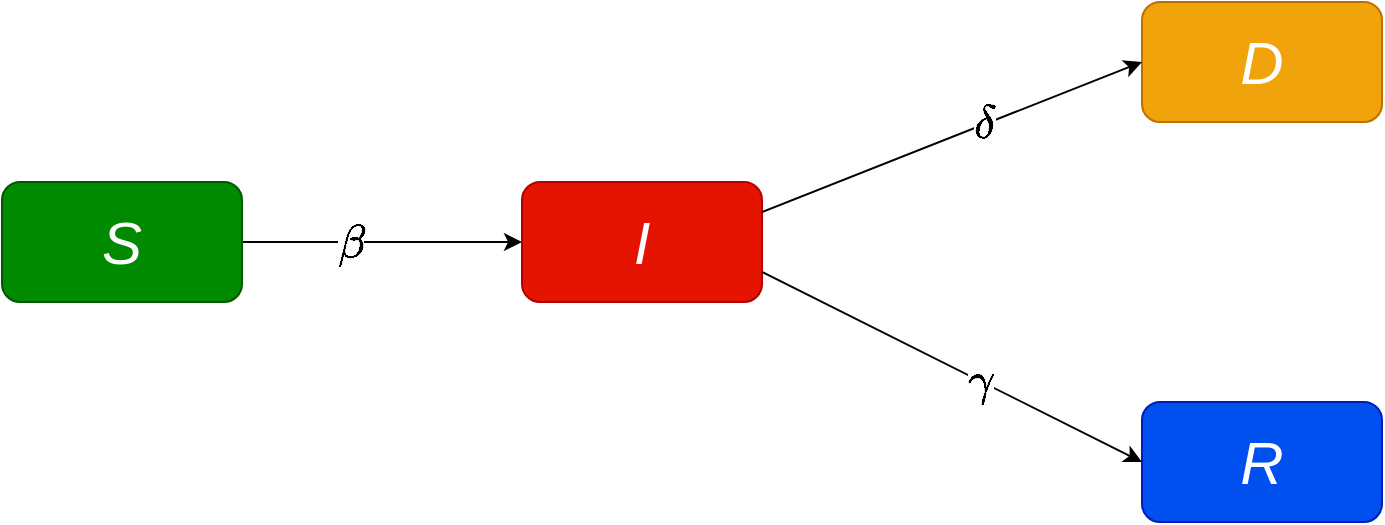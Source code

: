 <mxfile version="13.7.3" type="device" pages="2"><diagram id="KDBSqxDGm64ZlfGYAwVR" name="Page-1"><mxGraphModel dx="1072" dy="952" grid="1" gridSize="10" guides="1" tooltips="1" connect="1" arrows="1" fold="1" page="1" pageScale="1" pageWidth="1169" pageHeight="827" math="1" shadow="0"><root><mxCell id="0"/><mxCell id="1" parent="0"/><mxCell id="DhIi6ozmF_Qmco9BAAic-10" style="edgeStyle=orthogonalEdgeStyle;rounded=0;orthogonalLoop=1;jettySize=auto;html=1;exitX=1;exitY=0.5;exitDx=0;exitDy=0;entryX=0;entryY=0.5;entryDx=0;entryDy=0;" parent="1" source="DhIi6ozmF_Qmco9BAAic-4" target="DhIi6ozmF_Qmco9BAAic-5" edge="1"><mxGeometry relative="1" as="geometry"/></mxCell><mxCell id="DhIi6ozmF_Qmco9BAAic-15" value="&lt;font style=&quot;font-size: 20px&quot;&gt;$$\beta$$&lt;/font&gt;" style="edgeLabel;html=1;align=center;verticalAlign=middle;resizable=0;points=[];" parent="DhIi6ozmF_Qmco9BAAic-10" vertex="1" connectable="0"><mxGeometry x="-0.229" relative="1" as="geometry"><mxPoint as="offset"/></mxGeometry></mxCell><mxCell id="DhIi6ozmF_Qmco9BAAic-4" value="&lt;font style=&quot;font-size: 30px&quot;&gt;&lt;i&gt;S&lt;/i&gt;&lt;/font&gt;" style="rounded=1;whiteSpace=wrap;html=1;fillColor=#008a00;strokeColor=#005700;fontColor=#ffffff;" parent="1" vertex="1"><mxGeometry x="140" y="340" width="120" height="60" as="geometry"/></mxCell><mxCell id="DhIi6ozmF_Qmco9BAAic-5" value="&lt;font style=&quot;font-size: 30px&quot;&gt;&lt;i&gt;I&lt;/i&gt;&lt;/font&gt;" style="rounded=1;whiteSpace=wrap;html=1;fillColor=#e51400;strokeColor=#B20000;fontColor=#ffffff;" parent="1" vertex="1"><mxGeometry x="400" y="340" width="120" height="60" as="geometry"/></mxCell><mxCell id="DhIi6ozmF_Qmco9BAAic-6" value="&lt;font style=&quot;font-size: 30px&quot;&gt;&lt;i&gt;R&lt;/i&gt;&lt;/font&gt;" style="rounded=1;whiteSpace=wrap;html=1;fillColor=#0050ef;strokeColor=#001DBC;fontColor=#ffffff;" parent="1" vertex="1"><mxGeometry x="710" y="450" width="120" height="60" as="geometry"/></mxCell><mxCell id="DhIi6ozmF_Qmco9BAAic-7" value="&lt;font style=&quot;font-size: 30px&quot;&gt;&lt;i&gt;D&lt;/i&gt;&lt;/font&gt;" style="rounded=1;whiteSpace=wrap;html=1;fillColor=#f0a30a;strokeColor=#BD7000;fontColor=#ffffff;" parent="1" vertex="1"><mxGeometry x="710" y="250" width="120" height="60" as="geometry"/></mxCell><mxCell id="DhIi6ozmF_Qmco9BAAic-13" value="" style="endArrow=classic;html=1;exitX=1;exitY=0.75;exitDx=0;exitDy=0;entryX=0;entryY=0.5;entryDx=0;entryDy=0;" parent="1" source="DhIi6ozmF_Qmco9BAAic-5" target="DhIi6ozmF_Qmco9BAAic-6" edge="1"><mxGeometry width="50" height="50" relative="1" as="geometry"><mxPoint x="520" y="510" as="sourcePoint"/><mxPoint x="570" y="460" as="targetPoint"/></mxGeometry></mxCell><mxCell id="DhIi6ozmF_Qmco9BAAic-18" value="&lt;font style=&quot;font-size: 20px&quot;&gt;$$\gamma$$&lt;/font&gt;" style="edgeLabel;html=1;align=center;verticalAlign=middle;resizable=0;points=[];" parent="DhIi6ozmF_Qmco9BAAic-13" vertex="1" connectable="0"><mxGeometry x="0.145" relative="1" as="geometry"><mxPoint y="-1" as="offset"/></mxGeometry></mxCell><mxCell id="DhIi6ozmF_Qmco9BAAic-14" value="" style="endArrow=classic;html=1;exitX=1;exitY=0.25;exitDx=0;exitDy=0;entryX=0;entryY=0.5;entryDx=0;entryDy=0;" parent="1" source="DhIi6ozmF_Qmco9BAAic-5" target="DhIi6ozmF_Qmco9BAAic-7" edge="1"><mxGeometry width="50" height="50" relative="1" as="geometry"><mxPoint x="520" y="510" as="sourcePoint"/><mxPoint x="570" y="460" as="targetPoint"/></mxGeometry></mxCell><mxCell id="DhIi6ozmF_Qmco9BAAic-17" value="&lt;font style=&quot;font-size: 20px&quot;&gt;$$\delta$$&lt;/font&gt;" style="edgeLabel;html=1;align=center;verticalAlign=middle;resizable=0;points=[];" parent="DhIi6ozmF_Qmco9BAAic-14" vertex="1" connectable="0"><mxGeometry x="0.16" y="1" relative="1" as="geometry"><mxPoint x="1" as="offset"/></mxGeometry></mxCell></root></mxGraphModel></diagram><diagram id="myEFQ1O2r04ZaKLYyCCB" name="Page-2"><mxGraphModel dx="1072" dy="952" grid="1" gridSize="10" guides="1" tooltips="1" connect="1" arrows="1" fold="1" page="1" pageScale="1" pageWidth="1169" pageHeight="827" math="1" shadow="0"><root><mxCell id="kq-AV3Qo6HVuxAU5KDwx-0"/><mxCell id="kq-AV3Qo6HVuxAU5KDwx-1" parent="kq-AV3Qo6HVuxAU5KDwx-0"/><mxCell id="kq-AV3Qo6HVuxAU5KDwx-2" style="edgeStyle=orthogonalEdgeStyle;rounded=0;orthogonalLoop=1;jettySize=auto;html=1;exitX=1;exitY=0.5;exitDx=0;exitDy=0;entryX=0;entryY=0.5;entryDx=0;entryDy=0;" parent="kq-AV3Qo6HVuxAU5KDwx-1" source="kq-AV3Qo6HVuxAU5KDwx-4" target="kq-AV3Qo6HVuxAU5KDwx-5" edge="1"><mxGeometry relative="1" as="geometry"/></mxCell><mxCell id="kq-AV3Qo6HVuxAU5KDwx-3" value="&lt;font style=&quot;font-size: 20px&quot;&gt;$$\beta$$&lt;/font&gt;" style="edgeLabel;html=1;align=center;verticalAlign=middle;resizable=0;points=[];" parent="kq-AV3Qo6HVuxAU5KDwx-2" vertex="1" connectable="0"><mxGeometry x="-0.229" relative="1" as="geometry"><mxPoint as="offset"/></mxGeometry></mxCell><mxCell id="kq-AV3Qo6HVuxAU5KDwx-4" value="&lt;font style=&quot;font-size: 30px&quot;&gt;&lt;i&gt;S&lt;/i&gt;&lt;/font&gt;" style="rounded=1;whiteSpace=wrap;html=1;fillColor=#008a00;strokeColor=#005700;fontColor=#ffffff;" parent="kq-AV3Qo6HVuxAU5KDwx-1" vertex="1"><mxGeometry x="140" y="340" width="120" height="60" as="geometry"/></mxCell><mxCell id="kq-AV3Qo6HVuxAU5KDwx-5" value="&lt;font style=&quot;font-size: 30px&quot;&gt;&lt;i&gt;I&lt;/i&gt;&lt;/font&gt;" style="rounded=1;whiteSpace=wrap;html=1;fillColor=#e51400;strokeColor=#B20000;fontColor=#ffffff;" parent="kq-AV3Qo6HVuxAU5KDwx-1" vertex="1"><mxGeometry x="400" y="340" width="120" height="60" as="geometry"/></mxCell><mxCell id="kq-AV3Qo6HVuxAU5KDwx-6" value="&lt;font style=&quot;font-size: 30px&quot;&gt;&lt;i&gt;R&lt;/i&gt;&lt;/font&gt;" style="rounded=1;whiteSpace=wrap;html=1;fillColor=#0050ef;strokeColor=#001DBC;fontColor=#ffffff;" parent="kq-AV3Qo6HVuxAU5KDwx-1" vertex="1"><mxGeometry x="710" y="450" width="120" height="60" as="geometry"/></mxCell><mxCell id="kq-AV3Qo6HVuxAU5KDwx-7" value="&lt;font style=&quot;font-size: 30px&quot;&gt;&lt;i&gt;D&lt;/i&gt;&lt;/font&gt;" style="rounded=1;whiteSpace=wrap;html=1;fillColor=#f0a30a;strokeColor=#BD7000;fontColor=#ffffff;" parent="kq-AV3Qo6HVuxAU5KDwx-1" vertex="1"><mxGeometry x="710" y="250" width="120" height="60" as="geometry"/></mxCell><mxCell id="kq-AV3Qo6HVuxAU5KDwx-8" value="" style="endArrow=classic;html=1;exitX=1;exitY=0.75;exitDx=0;exitDy=0;entryX=0;entryY=0.5;entryDx=0;entryDy=0;" parent="kq-AV3Qo6HVuxAU5KDwx-1" source="kq-AV3Qo6HVuxAU5KDwx-5" target="kq-AV3Qo6HVuxAU5KDwx-6" edge="1"><mxGeometry width="50" height="50" relative="1" as="geometry"><mxPoint x="520" y="510" as="sourcePoint"/><mxPoint x="570" y="460" as="targetPoint"/></mxGeometry></mxCell><mxCell id="kq-AV3Qo6HVuxAU5KDwx-9" value="&lt;font style=&quot;font-size: 20px&quot;&gt;$$\gamma$$&lt;/font&gt;" style="edgeLabel;html=1;align=center;verticalAlign=middle;resizable=0;points=[];" parent="kq-AV3Qo6HVuxAU5KDwx-8" vertex="1" connectable="0"><mxGeometry x="0.145" relative="1" as="geometry"><mxPoint y="-1" as="offset"/></mxGeometry></mxCell><mxCell id="kq-AV3Qo6HVuxAU5KDwx-10" value="" style="endArrow=classic;html=1;exitX=1;exitY=0.25;exitDx=0;exitDy=0;entryX=0;entryY=0.5;entryDx=0;entryDy=0;" parent="kq-AV3Qo6HVuxAU5KDwx-1" source="kq-AV3Qo6HVuxAU5KDwx-5" target="kq-AV3Qo6HVuxAU5KDwx-7" edge="1"><mxGeometry width="50" height="50" relative="1" as="geometry"><mxPoint x="520" y="510" as="sourcePoint"/><mxPoint x="570" y="460" as="targetPoint"/></mxGeometry></mxCell><mxCell id="kq-AV3Qo6HVuxAU5KDwx-11" value="&lt;font style=&quot;font-size: 20px&quot;&gt;$$\delta$$&lt;/font&gt;" style="edgeLabel;html=1;align=center;verticalAlign=middle;resizable=0;points=[];" parent="kq-AV3Qo6HVuxAU5KDwx-10" vertex="1" connectable="0"><mxGeometry x="0.16" y="1" relative="1" as="geometry"><mxPoint x="1" as="offset"/></mxGeometry></mxCell><mxCell id="kq-AV3Qo6HVuxAU5KDwx-12" value="" style="endArrow=classic;html=1;fillColor=#6a00ff;strokeColor=#3700CC;" parent="kq-AV3Qo6HVuxAU5KDwx-1" edge="1"><mxGeometry width="50" height="50" relative="1" as="geometry"><mxPoint x="200" y="200" as="sourcePoint"/><mxPoint x="199.5" y="325" as="targetPoint"/></mxGeometry></mxCell><mxCell id="kq-AV3Qo6HVuxAU5KDwx-13" value="&lt;font style=&quot;font-size: 20px&quot;&gt;$$\mu$$&lt;/font&gt;" style="edgeLabel;html=1;align=center;verticalAlign=middle;resizable=0;points=[];fontColor=#B266FF;" parent="kq-AV3Qo6HVuxAU5KDwx-12" vertex="1" connectable="0"><mxGeometry x="0.222" y="-2" relative="1" as="geometry"><mxPoint x="2.3" y="-5.99" as="offset"/></mxGeometry></mxCell><mxCell id="kq-AV3Qo6HVuxAU5KDwx-14" value="" style="endArrow=classic;html=1;fillColor=#a20025;strokeColor=#6F0000;" parent="kq-AV3Qo6HVuxAU5KDwx-1" edge="1"><mxGeometry width="50" height="50" relative="1" as="geometry"><mxPoint x="199.5" y="410" as="sourcePoint"/><mxPoint x="200" y="540" as="targetPoint"/></mxGeometry></mxCell><mxCell id="kq-AV3Qo6HVuxAU5KDwx-15" value="&lt;font style=&quot;font-size: 20px&quot;&gt;$$\nu$$&lt;/font&gt;" style="edgeLabel;html=1;align=center;verticalAlign=middle;resizable=0;points=[];fontColor=#990000;" parent="kq-AV3Qo6HVuxAU5KDwx-14" vertex="1" connectable="0"><mxGeometry x="0.222" y="-2" relative="1" as="geometry"><mxPoint x="2.2" y="-9.01" as="offset"/></mxGeometry></mxCell><mxCell id="kq-AV3Qo6HVuxAU5KDwx-16" value="" style="endArrow=classic;html=1;fillColor=#a20025;strokeColor=#6F0000;" parent="kq-AV3Qo6HVuxAU5KDwx-1" edge="1"><mxGeometry width="50" height="50" relative="1" as="geometry"><mxPoint x="459.5" y="414" as="sourcePoint"/><mxPoint x="460" y="544" as="targetPoint"/></mxGeometry></mxCell><mxCell id="kq-AV3Qo6HVuxAU5KDwx-17" value="&lt;font style=&quot;font-size: 20px&quot;&gt;$$\nu$$&lt;/font&gt;" style="edgeLabel;html=1;align=center;verticalAlign=middle;resizable=0;points=[];fontColor=#990000;" parent="kq-AV3Qo6HVuxAU5KDwx-16" vertex="1" connectable="0"><mxGeometry x="0.222" y="-2" relative="1" as="geometry"><mxPoint x="2.2" y="-9.01" as="offset"/></mxGeometry></mxCell><mxCell id="kq-AV3Qo6HVuxAU5KDwx-18" value="" style="endArrow=classic;html=1;fillColor=#a20025;strokeColor=#6F0000;" parent="kq-AV3Qo6HVuxAU5KDwx-1" edge="1"><mxGeometry width="50" height="50" relative="1" as="geometry"><mxPoint x="769.5" y="520" as="sourcePoint"/><mxPoint x="770" y="650" as="targetPoint"/></mxGeometry></mxCell><mxCell id="kq-AV3Qo6HVuxAU5KDwx-19" value="&lt;font style=&quot;font-size: 20px&quot;&gt;$$\nu$$&lt;/font&gt;" style="edgeLabel;html=1;align=center;verticalAlign=middle;resizable=0;points=[];fontColor=#990000;" parent="kq-AV3Qo6HVuxAU5KDwx-18" vertex="1" connectable="0"><mxGeometry x="0.222" y="-2" relative="1" as="geometry"><mxPoint x="2.2" y="-9.01" as="offset"/></mxGeometry></mxCell></root></mxGraphModel></diagram></mxfile>